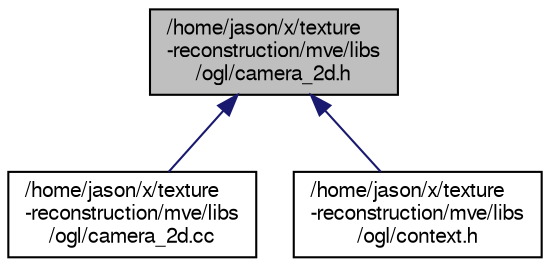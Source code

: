digraph "/home/jason/x/texture-reconstruction/mve/libs/ogl/camera_2d.h"
{
  edge [fontname="FreeSans",fontsize="10",labelfontname="FreeSans",labelfontsize="10"];
  node [fontname="FreeSans",fontsize="10",shape=record];
  Node19 [label="/home/jason/x/texture\l-reconstruction/mve/libs\l/ogl/camera_2d.h",height=0.2,width=0.4,color="black", fillcolor="grey75", style="filled", fontcolor="black"];
  Node19 -> Node20 [dir="back",color="midnightblue",fontsize="10",style="solid",fontname="FreeSans"];
  Node20 [label="/home/jason/x/texture\l-reconstruction/mve/libs\l/ogl/camera_2d.cc",height=0.2,width=0.4,color="black", fillcolor="white", style="filled",URL="$camera__2d_8cc.html"];
  Node19 -> Node21 [dir="back",color="midnightblue",fontsize="10",style="solid",fontname="FreeSans"];
  Node21 [label="/home/jason/x/texture\l-reconstruction/mve/libs\l/ogl/context.h",height=0.2,width=0.4,color="black", fillcolor="white", style="filled",URL="$context_8h.html"];
}
